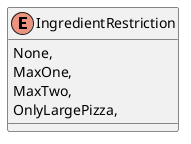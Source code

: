 @startuml
enum IngredientRestriction {
    None,
    MaxOne,
    MaxTwo,
    OnlyLargePizza,
}
@enduml
